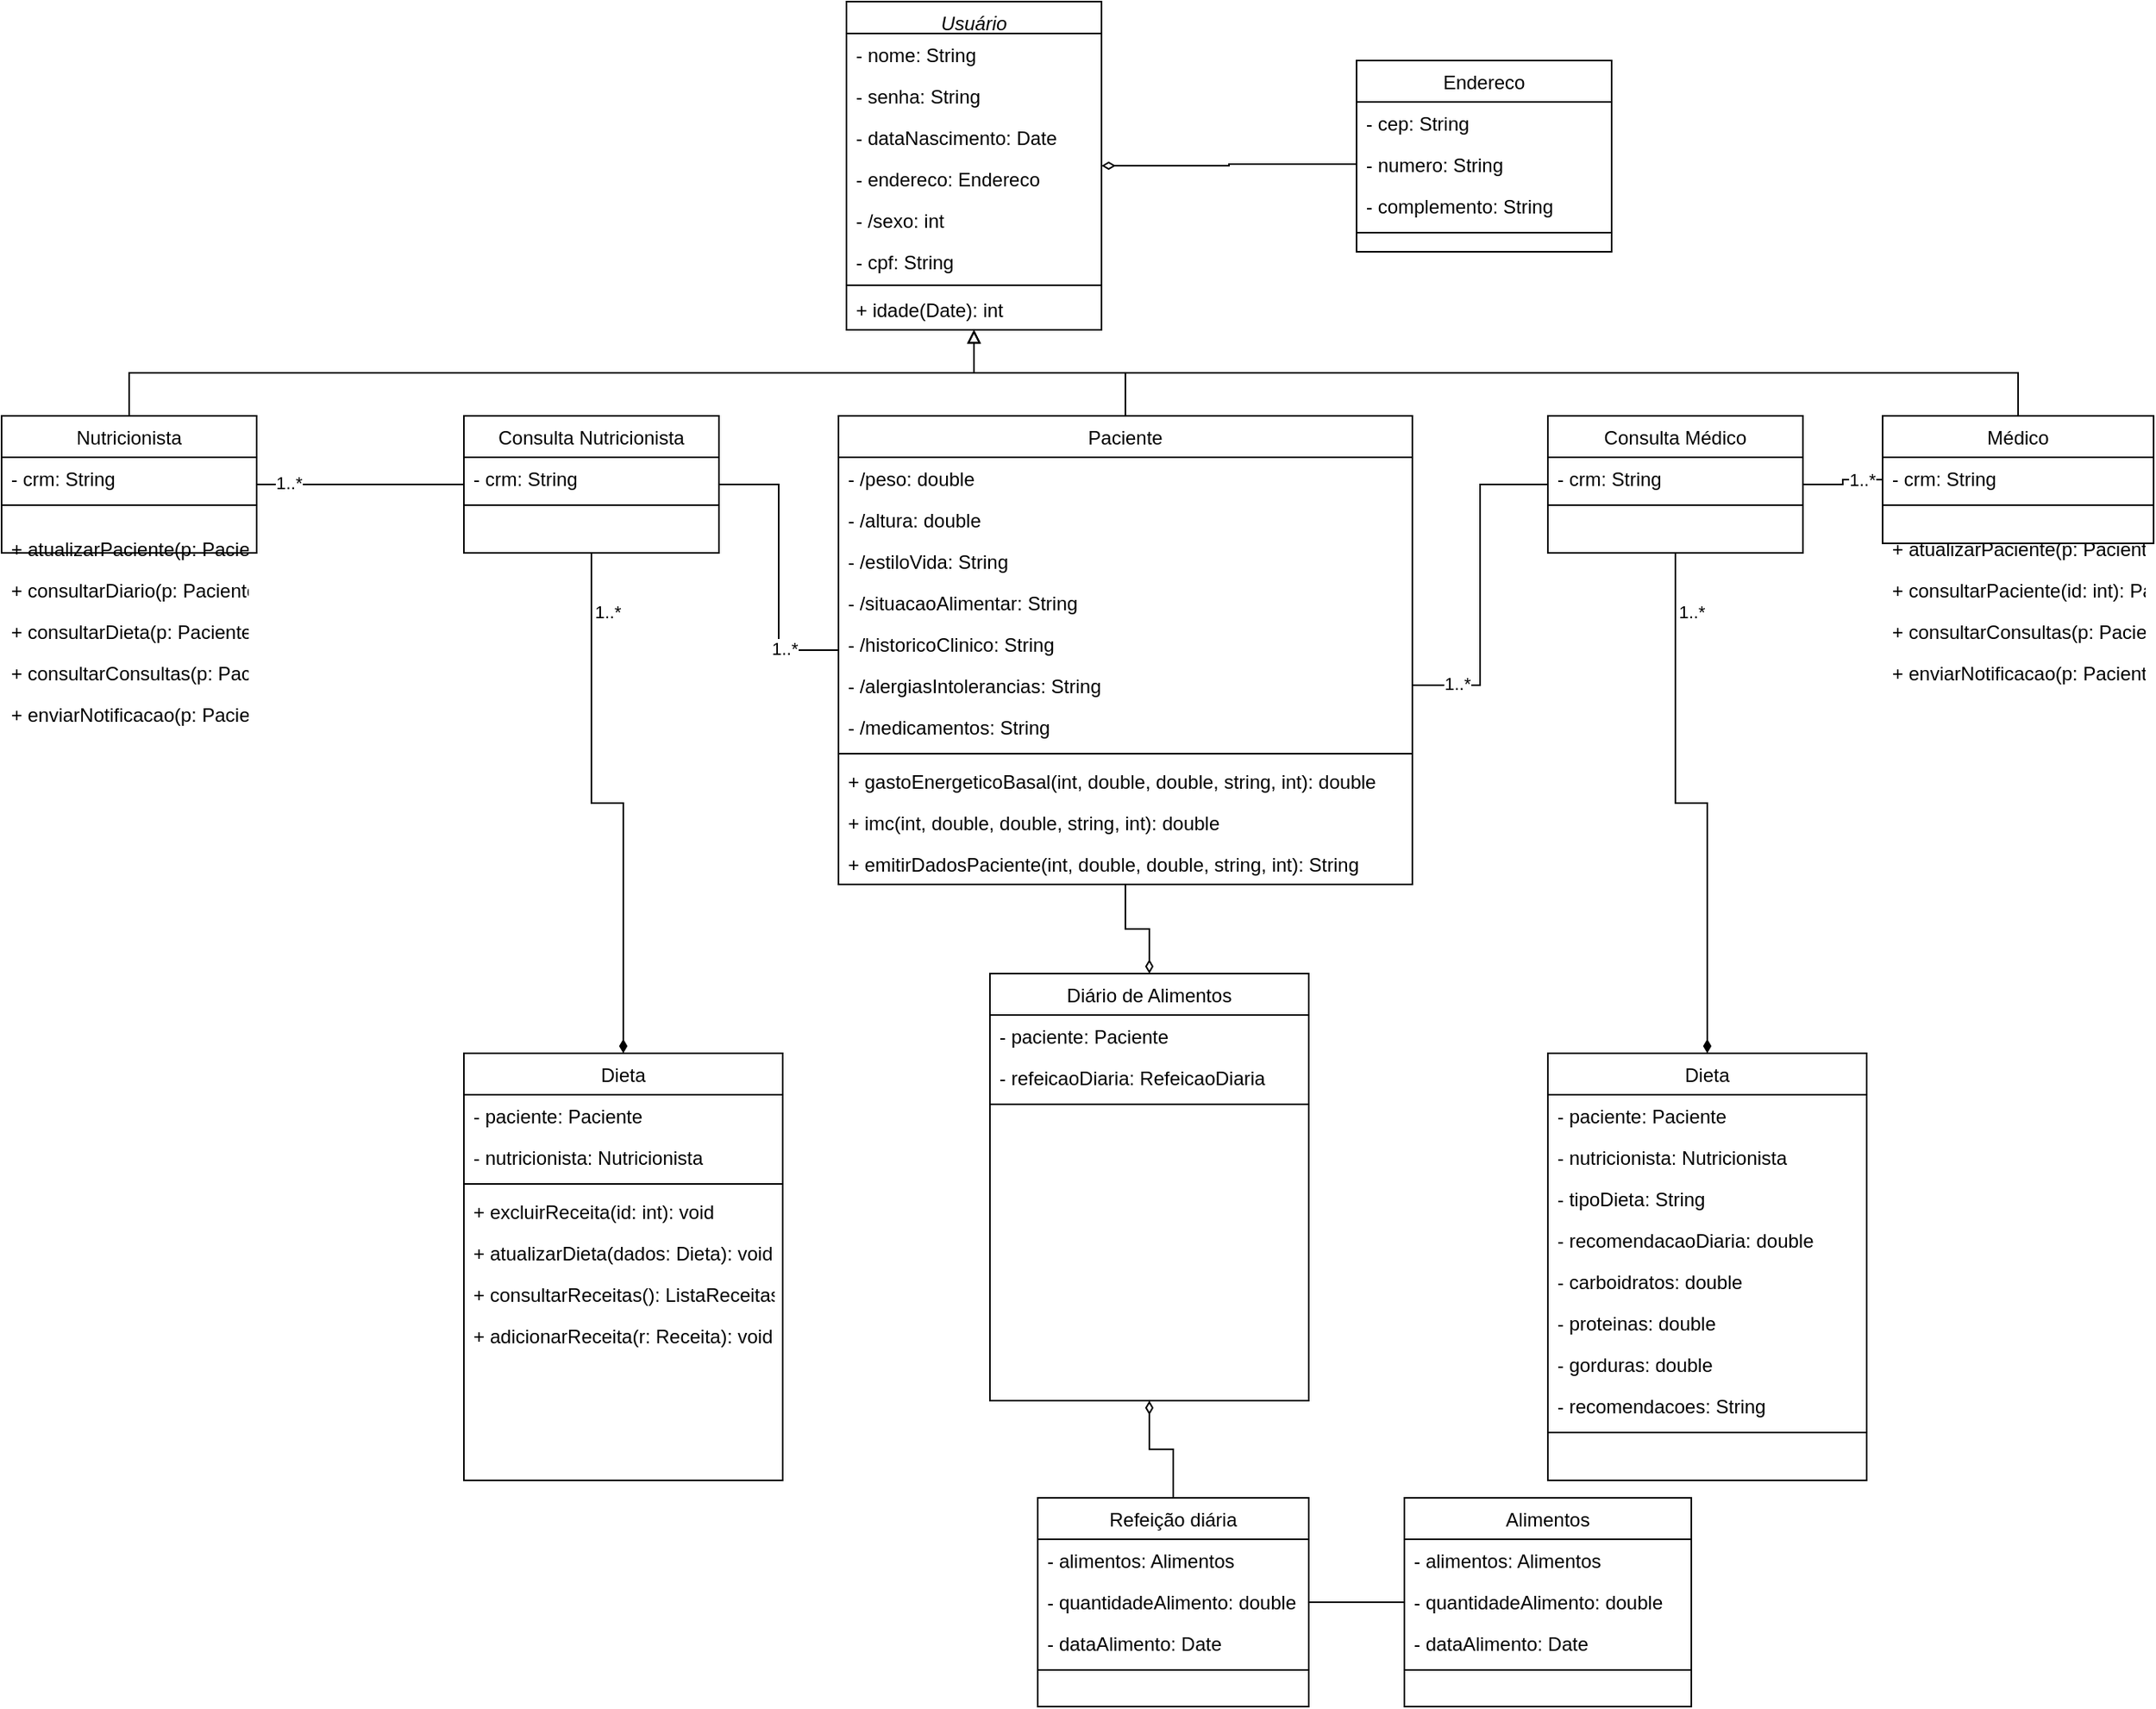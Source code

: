 <mxfile version="27.2.0">
  <diagram name="Página-1" id="uq6eut1tATu_0ITVi30-">
    <mxGraphModel dx="1767" dy="482" grid="1" gridSize="10" guides="1" tooltips="1" connect="1" arrows="1" fold="1" page="1" pageScale="1" pageWidth="827" pageHeight="1169" math="0" shadow="0" adaptiveColors="none">
      <root>
        <mxCell id="0" />
        <mxCell id="1" parent="0" />
        <mxCell id="_E42kpqu97Q8NujoFVDA-1" value="Usuário" style="swimlane;fontStyle=2;align=center;verticalAlign=top;childLayout=stackLayout;horizontal=1;startSize=20;horizontalStack=0;resizeParent=1;resizeLast=0;collapsible=1;marginBottom=0;rounded=0;shadow=0;strokeWidth=1;" parent="1" vertex="1">
          <mxGeometry x="440" y="230" width="160" height="206" as="geometry">
            <mxRectangle x="440" y="230" width="160" height="26" as="alternateBounds" />
          </mxGeometry>
        </mxCell>
        <mxCell id="_E42kpqu97Q8NujoFVDA-3" value="- nome: String" style="text;align=left;verticalAlign=top;spacingLeft=4;spacingRight=4;overflow=hidden;rotatable=0;points=[[0,0.5],[1,0.5]];portConstraint=eastwest;rounded=0;shadow=0;html=0;" parent="_E42kpqu97Q8NujoFVDA-1" vertex="1">
          <mxGeometry y="20" width="160" height="26" as="geometry" />
        </mxCell>
        <mxCell id="_E42kpqu97Q8NujoFVDA-4" value="- senha: String" style="text;align=left;verticalAlign=top;spacingLeft=4;spacingRight=4;overflow=hidden;rotatable=0;points=[[0,0.5],[1,0.5]];portConstraint=eastwest;rounded=0;shadow=0;html=0;" parent="_E42kpqu97Q8NujoFVDA-1" vertex="1">
          <mxGeometry y="46" width="160" height="26" as="geometry" />
        </mxCell>
        <mxCell id="_E42kpqu97Q8NujoFVDA-33" value="- dataNascimento: Date" style="text;align=left;verticalAlign=top;spacingLeft=4;spacingRight=4;overflow=hidden;rotatable=0;points=[[0,0.5],[1,0.5]];portConstraint=eastwest;rounded=0;shadow=0;html=0;" parent="_E42kpqu97Q8NujoFVDA-1" vertex="1">
          <mxGeometry y="72" width="160" height="26" as="geometry" />
        </mxCell>
        <mxCell id="_E42kpqu97Q8NujoFVDA-32" value="- endereco: Endereco" style="text;align=left;verticalAlign=top;spacingLeft=4;spacingRight=4;overflow=hidden;rotatable=0;points=[[0,0.5],[1,0.5]];portConstraint=eastwest;rounded=0;shadow=0;html=0;" parent="_E42kpqu97Q8NujoFVDA-1" vertex="1">
          <mxGeometry y="98" width="160" height="26" as="geometry" />
        </mxCell>
        <mxCell id="_E42kpqu97Q8NujoFVDA-34" value="- /sexo: int" style="text;align=left;verticalAlign=top;spacingLeft=4;spacingRight=4;overflow=hidden;rotatable=0;points=[[0,0.5],[1,0.5]];portConstraint=eastwest;rounded=0;shadow=0;html=0;" parent="_E42kpqu97Q8NujoFVDA-1" vertex="1">
          <mxGeometry y="124" width="160" height="26" as="geometry" />
        </mxCell>
        <mxCell id="_E42kpqu97Q8NujoFVDA-36" value="- cpf: String" style="text;align=left;verticalAlign=top;spacingLeft=4;spacingRight=4;overflow=hidden;rotatable=0;points=[[0,0.5],[1,0.5]];portConstraint=eastwest;" parent="_E42kpqu97Q8NujoFVDA-1" vertex="1">
          <mxGeometry y="150" width="160" height="26" as="geometry" />
        </mxCell>
        <mxCell id="_E42kpqu97Q8NujoFVDA-5" value="" style="line;html=1;strokeWidth=1;align=left;verticalAlign=middle;spacingTop=-1;spacingLeft=3;spacingRight=3;rotatable=0;labelPosition=right;points=[];portConstraint=eastwest;" parent="_E42kpqu97Q8NujoFVDA-1" vertex="1">
          <mxGeometry y="176" width="160" height="4" as="geometry" />
        </mxCell>
        <mxCell id="_E42kpqu97Q8NujoFVDA-58" value="+ idade(Date): int" style="text;align=left;verticalAlign=top;spacingLeft=4;spacingRight=4;overflow=hidden;rotatable=0;points=[[0,0.5],[1,0.5]];portConstraint=eastwest;" parent="_E42kpqu97Q8NujoFVDA-1" vertex="1">
          <mxGeometry y="180" width="160" height="26" as="geometry" />
        </mxCell>
        <mxCell id="_E42kpqu97Q8NujoFVDA-42" style="edgeStyle=orthogonalEdgeStyle;rounded=0;orthogonalLoop=1;jettySize=auto;html=1;entryX=0.5;entryY=1;entryDx=0;entryDy=0;endArrow=block;endFill=0;exitX=0.5;exitY=0;exitDx=0;exitDy=0;" parent="1" source="_E42kpqu97Q8NujoFVDA-7" target="_E42kpqu97Q8NujoFVDA-1" edge="1">
          <mxGeometry relative="1" as="geometry" />
        </mxCell>
        <mxCell id="_E42kpqu97Q8NujoFVDA-7" value="Nutricionista" style="swimlane;fontStyle=0;align=center;verticalAlign=top;childLayout=stackLayout;horizontal=1;startSize=26;horizontalStack=0;resizeParent=1;resizeLast=0;collapsible=1;marginBottom=0;rounded=0;shadow=0;strokeWidth=1;" parent="1" vertex="1">
          <mxGeometry x="-90" y="490" width="160" height="86" as="geometry">
            <mxRectangle x="-90" y="490" width="160" height="26" as="alternateBounds" />
          </mxGeometry>
        </mxCell>
        <mxCell id="_E42kpqu97Q8NujoFVDA-8" value="- crm: String" style="text;align=left;verticalAlign=top;spacingLeft=4;spacingRight=4;overflow=hidden;rotatable=0;points=[[0,0.5],[1,0.5]];portConstraint=eastwest;" parent="_E42kpqu97Q8NujoFVDA-7" vertex="1">
          <mxGeometry y="26" width="160" height="26" as="geometry" />
        </mxCell>
        <mxCell id="_E42kpqu97Q8NujoFVDA-10" value="" style="line;html=1;strokeWidth=1;align=left;verticalAlign=middle;spacingTop=-1;spacingLeft=3;spacingRight=3;rotatable=0;labelPosition=right;points=[];portConstraint=eastwest;" parent="_E42kpqu97Q8NujoFVDA-7" vertex="1">
          <mxGeometry y="52" width="160" height="8" as="geometry" />
        </mxCell>
        <mxCell id="_E42kpqu97Q8NujoFVDA-43" style="edgeStyle=orthogonalEdgeStyle;rounded=0;orthogonalLoop=1;jettySize=auto;html=1;entryX=0.5;entryY=1;entryDx=0;entryDy=0;endArrow=block;endFill=0;exitX=0.5;exitY=0;exitDx=0;exitDy=0;" parent="1" source="_E42kpqu97Q8NujoFVDA-14" target="_E42kpqu97Q8NujoFVDA-1" edge="1">
          <mxGeometry relative="1" as="geometry" />
        </mxCell>
        <mxCell id="_E42kpqu97Q8NujoFVDA-112" style="edgeStyle=orthogonalEdgeStyle;rounded=0;orthogonalLoop=1;jettySize=auto;html=1;endArrow=none;startFill=0;" parent="1" source="_E42kpqu97Q8NujoFVDA-14" target="_E42kpqu97Q8NujoFVDA-97" edge="1">
          <mxGeometry relative="1" as="geometry" />
        </mxCell>
        <mxCell id="_E42kpqu97Q8NujoFVDA-116" value="1..*" style="edgeLabel;html=1;align=center;verticalAlign=middle;resizable=0;points=[];" parent="_E42kpqu97Q8NujoFVDA-112" vertex="1" connectable="0">
          <mxGeometry x="-0.504" relative="1" as="geometry">
            <mxPoint as="offset" />
          </mxGeometry>
        </mxCell>
        <mxCell id="_E42kpqu97Q8NujoFVDA-14" value="Médico" style="swimlane;fontStyle=0;align=center;verticalAlign=top;childLayout=stackLayout;horizontal=1;startSize=26;horizontalStack=0;resizeParent=1;resizeLast=0;collapsible=1;marginBottom=0;rounded=0;shadow=0;strokeWidth=1;" parent="1" vertex="1">
          <mxGeometry x="1090" y="490" width="170" height="80" as="geometry">
            <mxRectangle x="899" y="490" width="170" height="26" as="alternateBounds" />
          </mxGeometry>
        </mxCell>
        <mxCell id="_E42kpqu97Q8NujoFVDA-15" value="- crm: String" style="text;align=left;verticalAlign=top;spacingLeft=4;spacingRight=4;overflow=hidden;rotatable=0;points=[[0,0.5],[1,0.5]];portConstraint=eastwest;" parent="_E42kpqu97Q8NujoFVDA-14" vertex="1">
          <mxGeometry y="26" width="170" height="26" as="geometry" />
        </mxCell>
        <mxCell id="_E42kpqu97Q8NujoFVDA-16" value="" style="line;html=1;strokeWidth=1;align=left;verticalAlign=middle;spacingTop=-1;spacingLeft=3;spacingRight=3;rotatable=0;labelPosition=right;points=[];portConstraint=eastwest;" parent="_E42kpqu97Q8NujoFVDA-14" vertex="1">
          <mxGeometry y="52" width="170" height="8" as="geometry" />
        </mxCell>
        <mxCell id="_E42kpqu97Q8NujoFVDA-18" value="Endereco" style="swimlane;fontStyle=0;align=center;verticalAlign=top;childLayout=stackLayout;horizontal=1;startSize=26;horizontalStack=0;resizeParent=1;resizeLast=0;collapsible=1;marginBottom=0;rounded=0;shadow=0;strokeWidth=1;" parent="1" vertex="1">
          <mxGeometry x="760" y="267" width="160" height="120" as="geometry">
            <mxRectangle x="728" y="230" width="160" height="26" as="alternateBounds" />
          </mxGeometry>
        </mxCell>
        <mxCell id="_E42kpqu97Q8NujoFVDA-19" value="- cep: String" style="text;align=left;verticalAlign=top;spacingLeft=4;spacingRight=4;overflow=hidden;rotatable=0;points=[[0,0.5],[1,0.5]];portConstraint=eastwest;" parent="_E42kpqu97Q8NujoFVDA-18" vertex="1">
          <mxGeometry y="26" width="160" height="26" as="geometry" />
        </mxCell>
        <mxCell id="_E42kpqu97Q8NujoFVDA-20" value="- numero: String" style="text;align=left;verticalAlign=top;spacingLeft=4;spacingRight=4;overflow=hidden;rotatable=0;points=[[0,0.5],[1,0.5]];portConstraint=eastwest;rounded=0;shadow=0;html=0;" parent="_E42kpqu97Q8NujoFVDA-18" vertex="1">
          <mxGeometry y="52" width="160" height="26" as="geometry" />
        </mxCell>
        <mxCell id="_E42kpqu97Q8NujoFVDA-23" value="- complemento: String" style="text;align=left;verticalAlign=top;spacingLeft=4;spacingRight=4;overflow=hidden;rotatable=0;points=[[0,0.5],[1,0.5]];portConstraint=eastwest;rounded=0;shadow=0;html=0;" parent="_E42kpqu97Q8NujoFVDA-18" vertex="1">
          <mxGeometry y="78" width="160" height="26" as="geometry" />
        </mxCell>
        <mxCell id="_E42kpqu97Q8NujoFVDA-24" value="" style="line;html=1;strokeWidth=1;align=left;verticalAlign=middle;spacingTop=-1;spacingLeft=3;spacingRight=3;rotatable=0;labelPosition=right;points=[];portConstraint=eastwest;" parent="_E42kpqu97Q8NujoFVDA-18" vertex="1">
          <mxGeometry y="104" width="160" height="8" as="geometry" />
        </mxCell>
        <mxCell id="_E42kpqu97Q8NujoFVDA-46" style="edgeStyle=orthogonalEdgeStyle;rounded=0;orthogonalLoop=1;jettySize=auto;html=1;endArrow=block;endFill=0;" parent="1" source="_E42kpqu97Q8NujoFVDA-35" target="_E42kpqu97Q8NujoFVDA-1" edge="1">
          <mxGeometry relative="1" as="geometry" />
        </mxCell>
        <mxCell id="_E42kpqu97Q8NujoFVDA-128" style="edgeStyle=orthogonalEdgeStyle;rounded=0;orthogonalLoop=1;jettySize=auto;html=1;entryX=0.5;entryY=0;entryDx=0;entryDy=0;endArrow=diamondThin;endFill=0;" parent="1" source="_E42kpqu97Q8NujoFVDA-35" target="_E42kpqu97Q8NujoFVDA-118" edge="1">
          <mxGeometry relative="1" as="geometry" />
        </mxCell>
        <mxCell id="_E42kpqu97Q8NujoFVDA-35" value="Paciente" style="swimlane;fontStyle=0;align=center;verticalAlign=top;childLayout=stackLayout;horizontal=1;startSize=26;horizontalStack=0;resizeParent=1;resizeLast=0;collapsible=1;marginBottom=0;rounded=0;shadow=0;strokeWidth=1;" parent="1" vertex="1">
          <mxGeometry x="435" y="490" width="360" height="294" as="geometry">
            <mxRectangle x="435" y="490" width="170" height="26" as="alternateBounds" />
          </mxGeometry>
        </mxCell>
        <mxCell id="_E42kpqu97Q8NujoFVDA-49" value="- /peso: double" style="text;align=left;verticalAlign=top;spacingLeft=4;spacingRight=4;overflow=hidden;rotatable=0;points=[[0,0.5],[1,0.5]];portConstraint=eastwest;" parent="_E42kpqu97Q8NujoFVDA-35" vertex="1">
          <mxGeometry y="26" width="360" height="26" as="geometry" />
        </mxCell>
        <mxCell id="_E42kpqu97Q8NujoFVDA-50" value="- /altura: double" style="text;align=left;verticalAlign=top;spacingLeft=4;spacingRight=4;overflow=hidden;rotatable=0;points=[[0,0.5],[1,0.5]];portConstraint=eastwest;" parent="_E42kpqu97Q8NujoFVDA-35" vertex="1">
          <mxGeometry y="52" width="360" height="26" as="geometry" />
        </mxCell>
        <mxCell id="_E42kpqu97Q8NujoFVDA-51" value="- /estiloVida: String" style="text;align=left;verticalAlign=top;spacingLeft=4;spacingRight=4;overflow=hidden;rotatable=0;points=[[0,0.5],[1,0.5]];portConstraint=eastwest;" parent="_E42kpqu97Q8NujoFVDA-35" vertex="1">
          <mxGeometry y="78" width="360" height="26" as="geometry" />
        </mxCell>
        <mxCell id="_E42kpqu97Q8NujoFVDA-52" value="- /situacaoAlimentar: String" style="text;align=left;verticalAlign=top;spacingLeft=4;spacingRight=4;overflow=hidden;rotatable=0;points=[[0,0.5],[1,0.5]];portConstraint=eastwest;" parent="_E42kpqu97Q8NujoFVDA-35" vertex="1">
          <mxGeometry y="104" width="360" height="26" as="geometry" />
        </mxCell>
        <mxCell id="_E42kpqu97Q8NujoFVDA-53" value="- /historicoClinico: String" style="text;align=left;verticalAlign=top;spacingLeft=4;spacingRight=4;overflow=hidden;rotatable=0;points=[[0,0.5],[1,0.5]];portConstraint=eastwest;" parent="_E42kpqu97Q8NujoFVDA-35" vertex="1">
          <mxGeometry y="130" width="360" height="26" as="geometry" />
        </mxCell>
        <mxCell id="_E42kpqu97Q8NujoFVDA-55" value="- /alergiasIntolerancias: String" style="text;align=left;verticalAlign=top;spacingLeft=4;spacingRight=4;overflow=hidden;rotatable=0;points=[[0,0.5],[1,0.5]];portConstraint=eastwest;" parent="_E42kpqu97Q8NujoFVDA-35" vertex="1">
          <mxGeometry y="156" width="360" height="26" as="geometry" />
        </mxCell>
        <mxCell id="_E42kpqu97Q8NujoFVDA-56" value="- /medicamentos: String" style="text;align=left;verticalAlign=top;spacingLeft=4;spacingRight=4;overflow=hidden;rotatable=0;points=[[0,0.5],[1,0.5]];portConstraint=eastwest;" parent="_E42kpqu97Q8NujoFVDA-35" vertex="1">
          <mxGeometry y="182" width="360" height="26" as="geometry" />
        </mxCell>
        <mxCell id="_E42kpqu97Q8NujoFVDA-37" value="" style="line;html=1;strokeWidth=1;align=left;verticalAlign=middle;spacingTop=-1;spacingLeft=3;spacingRight=3;rotatable=0;labelPosition=right;points=[];portConstraint=eastwest;" parent="_E42kpqu97Q8NujoFVDA-35" vertex="1">
          <mxGeometry y="208" width="360" height="8" as="geometry" />
        </mxCell>
        <mxCell id="_E42kpqu97Q8NujoFVDA-57" value="+ gastoEnergeticoBasal(int, double, double, string, int): double" style="text;align=left;verticalAlign=top;spacingLeft=4;spacingRight=4;overflow=hidden;rotatable=0;points=[[0,0.5],[1,0.5]];portConstraint=eastwest;" parent="_E42kpqu97Q8NujoFVDA-35" vertex="1">
          <mxGeometry y="216" width="360" height="26" as="geometry" />
        </mxCell>
        <mxCell id="_E42kpqu97Q8NujoFVDA-59" value="+ imc(int, double, double, string, int): double" style="text;align=left;verticalAlign=top;spacingLeft=4;spacingRight=4;overflow=hidden;rotatable=0;points=[[0,0.5],[1,0.5]];portConstraint=eastwest;" parent="_E42kpqu97Q8NujoFVDA-35" vertex="1">
          <mxGeometry y="242" width="360" height="26" as="geometry" />
        </mxCell>
        <mxCell id="_E42kpqu97Q8NujoFVDA-60" value="+ emitirDadosPaciente(int, double, double, string, int): String" style="text;align=left;verticalAlign=top;spacingLeft=4;spacingRight=4;overflow=hidden;rotatable=0;points=[[0,0.5],[1,0.5]];portConstraint=eastwest;" parent="_E42kpqu97Q8NujoFVDA-35" vertex="1">
          <mxGeometry y="268" width="360" height="26" as="geometry" />
        </mxCell>
        <mxCell id="_E42kpqu97Q8NujoFVDA-47" style="edgeStyle=orthogonalEdgeStyle;rounded=0;orthogonalLoop=1;jettySize=auto;html=1;entryX=1;entryY=0.5;entryDx=0;entryDy=0;endArrow=diamondThin;endFill=0;exitX=0;exitY=0.5;exitDx=0;exitDy=0;" parent="1" source="_E42kpqu97Q8NujoFVDA-20" target="_E42kpqu97Q8NujoFVDA-1" edge="1">
          <mxGeometry relative="1" as="geometry">
            <mxPoint x="728" y="321" as="sourcePoint" />
          </mxGeometry>
        </mxCell>
        <mxCell id="_E42kpqu97Q8NujoFVDA-80" style="edgeStyle=orthogonalEdgeStyle;rounded=0;orthogonalLoop=1;jettySize=auto;html=1;entryX=0.5;entryY=0;entryDx=0;entryDy=0;endArrow=diamondThin;endFill=1;" parent="1" source="_E42kpqu97Q8NujoFVDA-67" target="_E42kpqu97Q8NujoFVDA-76" edge="1">
          <mxGeometry relative="1" as="geometry" />
        </mxCell>
        <mxCell id="_E42kpqu97Q8NujoFVDA-81" value="1..*" style="edgeLabel;html=1;align=center;verticalAlign=middle;resizable=0;points=[];" parent="_E42kpqu97Q8NujoFVDA-80" vertex="1" connectable="0">
          <mxGeometry x="-0.78" relative="1" as="geometry">
            <mxPoint x="10" as="offset" />
          </mxGeometry>
        </mxCell>
        <mxCell id="_E42kpqu97Q8NujoFVDA-82" style="edgeStyle=orthogonalEdgeStyle;rounded=0;orthogonalLoop=1;jettySize=auto;html=1;entryX=1;entryY=0.5;entryDx=0;entryDy=0;endArrow=none;startFill=0;" parent="1" source="_E42kpqu97Q8NujoFVDA-67" target="_E42kpqu97Q8NujoFVDA-7" edge="1">
          <mxGeometry relative="1" as="geometry" />
        </mxCell>
        <mxCell id="_E42kpqu97Q8NujoFVDA-84" value="1..*" style="edgeLabel;html=1;align=center;verticalAlign=middle;resizable=0;points=[];" parent="_E42kpqu97Q8NujoFVDA-82" vertex="1" connectable="0">
          <mxGeometry x="0.694" y="-1" relative="1" as="geometry">
            <mxPoint as="offset" />
          </mxGeometry>
        </mxCell>
        <mxCell id="_E42kpqu97Q8NujoFVDA-83" style="edgeStyle=orthogonalEdgeStyle;rounded=0;orthogonalLoop=1;jettySize=auto;html=1;entryX=0;entryY=0.5;entryDx=0;entryDy=0;endArrow=none;startFill=0;" parent="1" source="_E42kpqu97Q8NujoFVDA-67" target="_E42kpqu97Q8NujoFVDA-35" edge="1">
          <mxGeometry relative="1" as="geometry" />
        </mxCell>
        <mxCell id="_E42kpqu97Q8NujoFVDA-85" value="1..*" style="edgeLabel;html=1;align=center;verticalAlign=middle;resizable=0;points=[];" parent="_E42kpqu97Q8NujoFVDA-83" vertex="1" connectable="0">
          <mxGeometry x="0.612" y="1" relative="1" as="geometry">
            <mxPoint as="offset" />
          </mxGeometry>
        </mxCell>
        <mxCell id="_E42kpqu97Q8NujoFVDA-67" value="Consulta Nutricionista" style="swimlane;fontStyle=0;align=center;verticalAlign=top;childLayout=stackLayout;horizontal=1;startSize=26;horizontalStack=0;resizeParent=1;resizeLast=0;collapsible=1;marginBottom=0;rounded=0;shadow=0;strokeWidth=1;" parent="1" vertex="1">
          <mxGeometry x="200" y="490" width="160" height="86" as="geometry">
            <mxRectangle x="200" y="490" width="160" height="26" as="alternateBounds" />
          </mxGeometry>
        </mxCell>
        <mxCell id="_E42kpqu97Q8NujoFVDA-68" value="- crm: String" style="text;align=left;verticalAlign=top;spacingLeft=4;spacingRight=4;overflow=hidden;rotatable=0;points=[[0,0.5],[1,0.5]];portConstraint=eastwest;" parent="_E42kpqu97Q8NujoFVDA-67" vertex="1">
          <mxGeometry y="26" width="160" height="26" as="geometry" />
        </mxCell>
        <mxCell id="_E42kpqu97Q8NujoFVDA-69" value="" style="line;html=1;strokeWidth=1;align=left;verticalAlign=middle;spacingTop=-1;spacingLeft=3;spacingRight=3;rotatable=0;labelPosition=right;points=[];portConstraint=eastwest;" parent="_E42kpqu97Q8NujoFVDA-67" vertex="1">
          <mxGeometry y="52" width="160" height="8" as="geometry" />
        </mxCell>
        <mxCell id="_E42kpqu97Q8NujoFVDA-76" value="Dieta" style="swimlane;fontStyle=0;align=center;verticalAlign=top;childLayout=stackLayout;horizontal=1;startSize=26;horizontalStack=0;resizeParent=1;resizeLast=0;collapsible=1;marginBottom=0;rounded=0;shadow=0;strokeWidth=1;" parent="1" vertex="1">
          <mxGeometry x="200" y="890" width="200" height="268" as="geometry">
            <mxRectangle x="200" y="890" width="160" height="26" as="alternateBounds" />
          </mxGeometry>
        </mxCell>
        <mxCell id="dieta-attr-1" value="- paciente: Paciente" style="text;align=left;verticalAlign=top;spacingLeft=4;spacingRight=4;overflow=hidden;rotatable=0;" parent="_E42kpqu97Q8NujoFVDA-76" vertex="1">
          <mxGeometry y="26" width="200" height="26" as="geometry" />
        </mxCell>
        <mxCell id="dieta-attr-2" value="- nutricionista: Nutricionista" style="text;align=left;verticalAlign=top;spacingLeft=4;spacingRight=4;overflow=hidden;rotatable=0;" parent="_E42kpqu97Q8NujoFVDA-76" vertex="1">
          <mxGeometry y="52" width="200" height="26" as="geometry" />
        </mxCell>
        <mxCell id="_E42kpqu97Q8NujoFVDA-127" value="" style="line;html=1;strokeWidth=1;align=left;verticalAlign=middle;spacingTop=-1;spacingLeft=3;spacingRight=3;rotatable=0;labelPosition=right;points=[];portConstraint=eastwest;" parent="_E42kpqu97Q8NujoFVDA-76" vertex="1">
          <mxGeometry y="78" width="200" height="8" as="geometry" />
        </mxCell>
        <mxCell id="dieta-method-4" value="+ excluirReceita(id: int): void" style="text;align=left;verticalAlign=top;spacingLeft=4;spacingRight=4;overflow=hidden;rotatable=0;" parent="_E42kpqu97Q8NujoFVDA-76" vertex="1">
          <mxGeometry y="86" width="200" height="26" as="geometry" />
        </mxCell>
        <mxCell id="dieta-method-1" value="+ atualizarDieta(dados: Dieta): void" style="text;align=left;verticalAlign=top;spacingLeft=4;spacingRight=4;overflow=hidden;rotatable=0;" parent="_E42kpqu97Q8NujoFVDA-76" vertex="1">
          <mxGeometry y="112" width="200" height="26" as="geometry" />
        </mxCell>
        <mxCell id="dieta-method-2" value="+ consultarReceitas(): ListaReceitas" style="text;align=left;verticalAlign=top;spacingLeft=4;spacingRight=4;overflow=hidden;rotatable=0;" parent="_E42kpqu97Q8NujoFVDA-76" vertex="1">
          <mxGeometry y="138" width="200" height="26" as="geometry" />
        </mxCell>
        <mxCell id="dieta-method-3" value="+ adicionarReceita(r: Receita): void" style="text;align=left;verticalAlign=top;spacingLeft=4;spacingRight=4;overflow=hidden;rotatable=0;" parent="_E42kpqu97Q8NujoFVDA-76" vertex="1">
          <mxGeometry y="164" width="200" height="26" as="geometry" />
        </mxCell>
        <mxCell id="_E42kpqu97Q8NujoFVDA-94" style="edgeStyle=orthogonalEdgeStyle;rounded=0;orthogonalLoop=1;jettySize=auto;html=1;entryX=0.5;entryY=0;entryDx=0;entryDy=0;endArrow=diamondThin;endFill=1;" parent="1" source="_E42kpqu97Q8NujoFVDA-97" target="_E42kpqu97Q8NujoFVDA-101" edge="1">
          <mxGeometry relative="1" as="geometry" />
        </mxCell>
        <mxCell id="_E42kpqu97Q8NujoFVDA-95" value="1..*" style="edgeLabel;html=1;align=center;verticalAlign=middle;resizable=0;points=[];" parent="_E42kpqu97Q8NujoFVDA-94" vertex="1" connectable="0">
          <mxGeometry x="-0.78" relative="1" as="geometry">
            <mxPoint x="10" as="offset" />
          </mxGeometry>
        </mxCell>
        <mxCell id="_E42kpqu97Q8NujoFVDA-97" value="Consulta Médico" style="swimlane;fontStyle=0;align=center;verticalAlign=top;childLayout=stackLayout;horizontal=1;startSize=26;horizontalStack=0;resizeParent=1;resizeLast=0;collapsible=1;marginBottom=0;rounded=0;shadow=0;strokeWidth=1;" parent="1" vertex="1">
          <mxGeometry x="880" y="490" width="160" height="86" as="geometry">
            <mxRectangle x="880" y="490" width="160" height="26" as="alternateBounds" />
          </mxGeometry>
        </mxCell>
        <mxCell id="_E42kpqu97Q8NujoFVDA-98" value="- crm: String" style="text;align=left;verticalAlign=top;spacingLeft=4;spacingRight=4;overflow=hidden;rotatable=0;points=[[0,0.5],[1,0.5]];portConstraint=eastwest;" parent="_E42kpqu97Q8NujoFVDA-97" vertex="1">
          <mxGeometry y="26" width="160" height="26" as="geometry" />
        </mxCell>
        <mxCell id="_E42kpqu97Q8NujoFVDA-99" value="" style="line;html=1;strokeWidth=1;align=left;verticalAlign=middle;spacingTop=-1;spacingLeft=3;spacingRight=3;rotatable=0;labelPosition=right;points=[];portConstraint=eastwest;" parent="_E42kpqu97Q8NujoFVDA-97" vertex="1">
          <mxGeometry y="52" width="160" height="8" as="geometry" />
        </mxCell>
        <mxCell id="_E42kpqu97Q8NujoFVDA-101" value="Dieta" style="swimlane;fontStyle=0;align=center;verticalAlign=top;childLayout=stackLayout;horizontal=1;startSize=26;horizontalStack=0;resizeParent=1;resizeLast=0;collapsible=1;marginBottom=0;rounded=0;shadow=0;strokeWidth=1;" parent="1" vertex="1">
          <mxGeometry x="880" y="890" width="200" height="268" as="geometry">
            <mxRectangle x="200" y="890" width="160" height="26" as="alternateBounds" />
          </mxGeometry>
        </mxCell>
        <mxCell id="_E42kpqu97Q8NujoFVDA-102" value="- paciente: Paciente" style="text;align=left;verticalAlign=top;spacingLeft=4;spacingRight=4;overflow=hidden;rotatable=0;points=[[0,0.5],[1,0.5]];portConstraint=eastwest;" parent="_E42kpqu97Q8NujoFVDA-101" vertex="1">
          <mxGeometry y="26" width="200" height="26" as="geometry" />
        </mxCell>
        <mxCell id="_E42kpqu97Q8NujoFVDA-103" value="- nutricionista: Nutricionista" style="text;align=left;verticalAlign=top;spacingLeft=4;spacingRight=4;overflow=hidden;rotatable=0;points=[[0,0.5],[1,0.5]];portConstraint=eastwest;" parent="_E42kpqu97Q8NujoFVDA-101" vertex="1">
          <mxGeometry y="52" width="200" height="26" as="geometry" />
        </mxCell>
        <mxCell id="_E42kpqu97Q8NujoFVDA-104" value="- tipoDieta: String" style="text;align=left;verticalAlign=top;spacingLeft=4;spacingRight=4;overflow=hidden;rotatable=0;points=[[0,0.5],[1,0.5]];portConstraint=eastwest;" parent="_E42kpqu97Q8NujoFVDA-101" vertex="1">
          <mxGeometry y="78" width="200" height="26" as="geometry" />
        </mxCell>
        <mxCell id="_E42kpqu97Q8NujoFVDA-105" value="- recomendacaoDiaria: double" style="text;align=left;verticalAlign=top;spacingLeft=4;spacingRight=4;overflow=hidden;rotatable=0;points=[[0,0.5],[1,0.5]];portConstraint=eastwest;" parent="_E42kpqu97Q8NujoFVDA-101" vertex="1">
          <mxGeometry y="104" width="200" height="26" as="geometry" />
        </mxCell>
        <mxCell id="_E42kpqu97Q8NujoFVDA-106" value="- carboidratos: double" style="text;align=left;verticalAlign=top;spacingLeft=4;spacingRight=4;overflow=hidden;rotatable=0;points=[[0,0.5],[1,0.5]];portConstraint=eastwest;" parent="_E42kpqu97Q8NujoFVDA-101" vertex="1">
          <mxGeometry y="130" width="200" height="26" as="geometry" />
        </mxCell>
        <mxCell id="_E42kpqu97Q8NujoFVDA-107" value="- proteinas: double" style="text;align=left;verticalAlign=top;spacingLeft=4;spacingRight=4;overflow=hidden;rotatable=0;points=[[0,0.5],[1,0.5]];portConstraint=eastwest;" parent="_E42kpqu97Q8NujoFVDA-101" vertex="1">
          <mxGeometry y="156" width="200" height="26" as="geometry" />
        </mxCell>
        <mxCell id="_E42kpqu97Q8NujoFVDA-108" value="- gorduras: double" style="text;align=left;verticalAlign=top;spacingLeft=4;spacingRight=4;overflow=hidden;rotatable=0;points=[[0,0.5],[1,0.5]];portConstraint=eastwest;" parent="_E42kpqu97Q8NujoFVDA-101" vertex="1">
          <mxGeometry y="182" width="200" height="26" as="geometry" />
        </mxCell>
        <mxCell id="_E42kpqu97Q8NujoFVDA-109" value="- recomendacoes: String" style="text;align=left;verticalAlign=top;spacingLeft=4;spacingRight=4;overflow=hidden;rotatable=0;points=[[0,0.5],[1,0.5]];portConstraint=eastwest;" parent="_E42kpqu97Q8NujoFVDA-101" vertex="1">
          <mxGeometry y="208" width="200" height="26" as="geometry" />
        </mxCell>
        <mxCell id="_E42kpqu97Q8NujoFVDA-78" value="" style="line;html=1;strokeWidth=1;align=left;verticalAlign=middle;spacingTop=-1;spacingLeft=3;spacingRight=3;rotatable=0;labelPosition=right;points=[];portConstraint=eastwest;" parent="_E42kpqu97Q8NujoFVDA-101" vertex="1">
          <mxGeometry y="234" width="200" height="8" as="geometry" />
        </mxCell>
        <mxCell id="_E42kpqu97Q8NujoFVDA-114" style="edgeStyle=orthogonalEdgeStyle;rounded=0;orthogonalLoop=1;jettySize=auto;html=1;entryX=0;entryY=0.5;entryDx=0;entryDy=0;endArrow=none;startFill=0;" parent="1" source="_E42kpqu97Q8NujoFVDA-55" target="_E42kpqu97Q8NujoFVDA-97" edge="1">
          <mxGeometry relative="1" as="geometry" />
        </mxCell>
        <mxCell id="_E42kpqu97Q8NujoFVDA-115" value="1..*" style="edgeLabel;html=1;align=center;verticalAlign=middle;resizable=0;points=[];" parent="_E42kpqu97Q8NujoFVDA-114" vertex="1" connectable="0">
          <mxGeometry x="-0.733" y="1" relative="1" as="geometry">
            <mxPoint as="offset" />
          </mxGeometry>
        </mxCell>
        <mxCell id="_E42kpqu97Q8NujoFVDA-118" value="Diário de Alimentos" style="swimlane;fontStyle=0;align=center;verticalAlign=top;childLayout=stackLayout;horizontal=1;startSize=26;horizontalStack=0;resizeParent=1;resizeLast=0;collapsible=1;marginBottom=0;rounded=0;shadow=0;strokeWidth=1;" parent="1" vertex="1">
          <mxGeometry x="530" y="840" width="200" height="268" as="geometry">
            <mxRectangle x="200" y="890" width="160" height="26" as="alternateBounds" />
          </mxGeometry>
        </mxCell>
        <mxCell id="_E42kpqu97Q8NujoFVDA-119" value="- paciente: Paciente" style="text;align=left;verticalAlign=top;spacingLeft=4;spacingRight=4;overflow=hidden;rotatable=0;points=[[0,0.5],[1,0.5]];portConstraint=eastwest;" parent="_E42kpqu97Q8NujoFVDA-118" vertex="1">
          <mxGeometry y="26" width="200" height="26" as="geometry" />
        </mxCell>
        <mxCell id="_E42kpqu97Q8NujoFVDA-133" value="- refeicaoDiaria: RefeicaoDiaria" style="text;align=left;verticalAlign=top;spacingLeft=4;spacingRight=4;overflow=hidden;rotatable=0;points=[[0,0.5],[1,0.5]];portConstraint=eastwest;" parent="_E42kpqu97Q8NujoFVDA-118" vertex="1">
          <mxGeometry y="52" width="200" height="26" as="geometry" />
        </mxCell>
        <mxCell id="0wPFPpTT9udxWceNKwT1-2" value="" style="line;html=1;strokeWidth=1;align=left;verticalAlign=middle;spacingTop=-1;spacingLeft=3;spacingRight=3;rotatable=0;labelPosition=right;points=[];portConstraint=eastwest;" vertex="1" parent="_E42kpqu97Q8NujoFVDA-118">
          <mxGeometry y="78" width="200" height="8" as="geometry" />
        </mxCell>
        <mxCell id="_E42kpqu97Q8NujoFVDA-132" style="edgeStyle=orthogonalEdgeStyle;rounded=0;orthogonalLoop=1;jettySize=auto;html=1;endArrow=diamondThin;endFill=0;" parent="1" source="_E42kpqu97Q8NujoFVDA-129" target="_E42kpqu97Q8NujoFVDA-118" edge="1">
          <mxGeometry relative="1" as="geometry" />
        </mxCell>
        <mxCell id="_E42kpqu97Q8NujoFVDA-129" value="Refeição diária" style="swimlane;fontStyle=0;align=center;verticalAlign=top;childLayout=stackLayout;horizontal=1;startSize=26;horizontalStack=0;resizeParent=1;resizeLast=0;collapsible=1;marginBottom=0;rounded=0;shadow=0;strokeWidth=1;" parent="1" vertex="1">
          <mxGeometry x="560" y="1169" width="170" height="131" as="geometry">
            <mxRectangle x="899" y="490" width="170" height="26" as="alternateBounds" />
          </mxGeometry>
        </mxCell>
        <mxCell id="_E42kpqu97Q8NujoFVDA-130" value="- alimentos: Alimentos" style="text;align=left;verticalAlign=top;spacingLeft=4;spacingRight=4;overflow=hidden;rotatable=0;points=[[0,0.5],[1,0.5]];portConstraint=eastwest;" parent="_E42kpqu97Q8NujoFVDA-129" vertex="1">
          <mxGeometry y="26" width="170" height="26" as="geometry" />
        </mxCell>
        <mxCell id="_E42kpqu97Q8NujoFVDA-134" value="- quantidadeAlimento: double" style="text;align=left;verticalAlign=top;spacingLeft=4;spacingRight=4;overflow=hidden;rotatable=0;points=[[0,0.5],[1,0.5]];portConstraint=eastwest;" parent="_E42kpqu97Q8NujoFVDA-129" vertex="1">
          <mxGeometry y="52" width="170" height="26" as="geometry" />
        </mxCell>
        <mxCell id="_E42kpqu97Q8NujoFVDA-135" value="- dataAlimento: Date" style="text;align=left;verticalAlign=top;spacingLeft=4;spacingRight=4;overflow=hidden;rotatable=0;points=[[0,0.5],[1,0.5]];portConstraint=eastwest;" parent="_E42kpqu97Q8NujoFVDA-129" vertex="1">
          <mxGeometry y="78" width="170" height="26" as="geometry" />
        </mxCell>
        <mxCell id="_E42kpqu97Q8NujoFVDA-131" value="" style="line;html=1;strokeWidth=1;align=left;verticalAlign=middle;spacingTop=-1;spacingLeft=3;spacingRight=3;rotatable=0;labelPosition=right;points=[];portConstraint=eastwest;" parent="_E42kpqu97Q8NujoFVDA-129" vertex="1">
          <mxGeometry y="104" width="170" height="8" as="geometry" />
        </mxCell>
        <mxCell id="_E42kpqu97Q8NujoFVDA-143" style="edgeStyle=orthogonalEdgeStyle;rounded=0;orthogonalLoop=1;jettySize=auto;html=1;endArrow=none;startFill=0;" parent="1" source="_E42kpqu97Q8NujoFVDA-136" target="_E42kpqu97Q8NujoFVDA-129" edge="1">
          <mxGeometry relative="1" as="geometry" />
        </mxCell>
        <mxCell id="_E42kpqu97Q8NujoFVDA-136" value="Alimentos" style="swimlane;fontStyle=0;align=center;verticalAlign=top;childLayout=stackLayout;horizontal=1;startSize=26;horizontalStack=0;resizeParent=1;resizeLast=0;collapsible=1;marginBottom=0;rounded=0;shadow=0;strokeWidth=1;" parent="1" vertex="1">
          <mxGeometry x="790" y="1169" width="180" height="131" as="geometry">
            <mxRectangle x="899" y="490" width="170" height="26" as="alternateBounds" />
          </mxGeometry>
        </mxCell>
        <mxCell id="_E42kpqu97Q8NujoFVDA-137" value="- alimentos: Alimentos" style="text;align=left;verticalAlign=top;spacingLeft=4;spacingRight=4;overflow=hidden;rotatable=0;points=[[0,0.5],[1,0.5]];portConstraint=eastwest;" parent="_E42kpqu97Q8NujoFVDA-136" vertex="1">
          <mxGeometry y="26" width="180" height="26" as="geometry" />
        </mxCell>
        <mxCell id="_E42kpqu97Q8NujoFVDA-138" value="- quantidadeAlimento: double" style="text;align=left;verticalAlign=top;spacingLeft=4;spacingRight=4;overflow=hidden;rotatable=0;points=[[0,0.5],[1,0.5]];portConstraint=eastwest;" parent="_E42kpqu97Q8NujoFVDA-136" vertex="1">
          <mxGeometry y="52" width="180" height="26" as="geometry" />
        </mxCell>
        <mxCell id="_E42kpqu97Q8NujoFVDA-139" value="- dataAlimento: Date" style="text;align=left;verticalAlign=top;spacingLeft=4;spacingRight=4;overflow=hidden;rotatable=0;points=[[0,0.5],[1,0.5]];portConstraint=eastwest;" parent="_E42kpqu97Q8NujoFVDA-136" vertex="1">
          <mxGeometry y="78" width="180" height="26" as="geometry" />
        </mxCell>
        <mxCell id="_E42kpqu97Q8NujoFVDA-140" value="" style="line;html=1;strokeWidth=1;align=left;verticalAlign=middle;spacingTop=-1;spacingLeft=3;spacingRight=3;rotatable=0;labelPosition=right;points=[];portConstraint=eastwest;" parent="_E42kpqu97Q8NujoFVDA-136" vertex="1">
          <mxGeometry y="104" width="180" height="8" as="geometry" />
        </mxCell>
        <!-- Funções para Nutricionista -->
        <mxCell id="nutricionista-method-1" value="+ atualizarPaciente(p: Paciente): void" style="text;align=left;verticalAlign=top;spacingLeft=4;spacingRight=4;overflow=hidden;rotatable=0;" parent="_E42kpqu97Q8NujoFVDA-7" vertex="1">
          <mxGeometry y="70" width="160" height="26" as="geometry" />
        </mxCell>
        <mxCell id="nutricionista-method-2" value="+ consultarDiario(p: Paciente): DiarioAlimentos" style="text;align=left;verticalAlign=top;spacingLeft=4;spacingRight=4;overflow=hidden;rotatable=0;" parent="_E42kpqu97Q8NujoFVDA-7" vertex="1">
          <mxGeometry y="96" width="160" height="26" as="geometry" />
        </mxCell>
        <mxCell id="nutricionista-method-3" value="+ consultarDieta(p: Paciente): Dieta" style="text;align=left;verticalAlign=top;spacingLeft=4;spacingRight=4;overflow=hidden;rotatable=0;" parent="_E42kpqu97Q8NujoFVDA-7" vertex="1">
          <mxGeometry y="122" width="160" height="26" as="geometry" />
        </mxCell>
        <mxCell id="nutricionista-method-4" value="+ consultarConsultas(p: Paciente): ListaConsultas" style="text;align=left;verticalAlign=top;spacingLeft=4;spacingRight=4;overflow=hidden;rotatable=0;" parent="_E42kpqu97Q8NujoFVDA-7" vertex="1">
          <mxGeometry y="148" width="160" height="26" as="geometry" />
        </mxCell>
        <mxCell id="nutricionista-method-5" value="+ enviarNotificacao(p: Paciente): Notificacao" style="text;align=left;verticalAlign=top;spacingLeft=4;spacingRight=4;overflow=hidden;rotatable=0;" parent="_E42kpqu97Q8NujoFVDA-7" vertex="1">
          <mxGeometry y="174" width="160" height="26" as="geometry" />
        </mxCell>
        <!-- Funções para Médico -->
        <mxCell id="medico-method-1" value="+ atualizarPaciente(p: Paciente): void" style="text;align=left;verticalAlign=top;spacingLeft=4;spacingRight=4;overflow=hidden;rotatable=0;" parent="_E42kpqu97Q8NujoFVDA-14" vertex="1">
          <mxGeometry y="70" width="170" height="26" as="geometry" />
        </mxCell>
        <mxCell id="medico-method-2" value="+ consultarPaciente(id: int): Paciente" style="text;align=left;verticalAlign=top;spacingLeft=4;spacingRight=4;overflow=hidden;rotatable=0;" parent="_E42kpqu97Q8NujoFVDA-14" vertex="1">
          <mxGeometry y="96" width="170" height="26" as="geometry" />
        </mxCell>
        <mxCell id="medico-method-3" value="+ consultarConsultas(p: Paciente): ListaConsultas" style="text;align=left;verticalAlign=top;spacingLeft=4;spacingRight=4;overflow=hidden;rotatable=0;" parent="_E42kpqu97Q8NujoFVDA-14" vertex="1">
          <mxGeometry y="122" width="170" height="26" as="geometry" />
        </mxCell>
        <mxCell id="medico-method-4" value="+ enviarNotificacao(p: Paciente): Notificacao" style="text;align=left;verticalAlign=top;spacingLeft=4;spacingRight=4;overflow=hidden;rotatable=0;" parent="_E42kpqu97Q8NujoFVDA-14" vertex="1">
          <mxGeometry y="148" width="170" height="26" as="geometry" />
        </mxCell>
      </root>
    </mxGraphModel>
  </diagram>
</mxfile>
